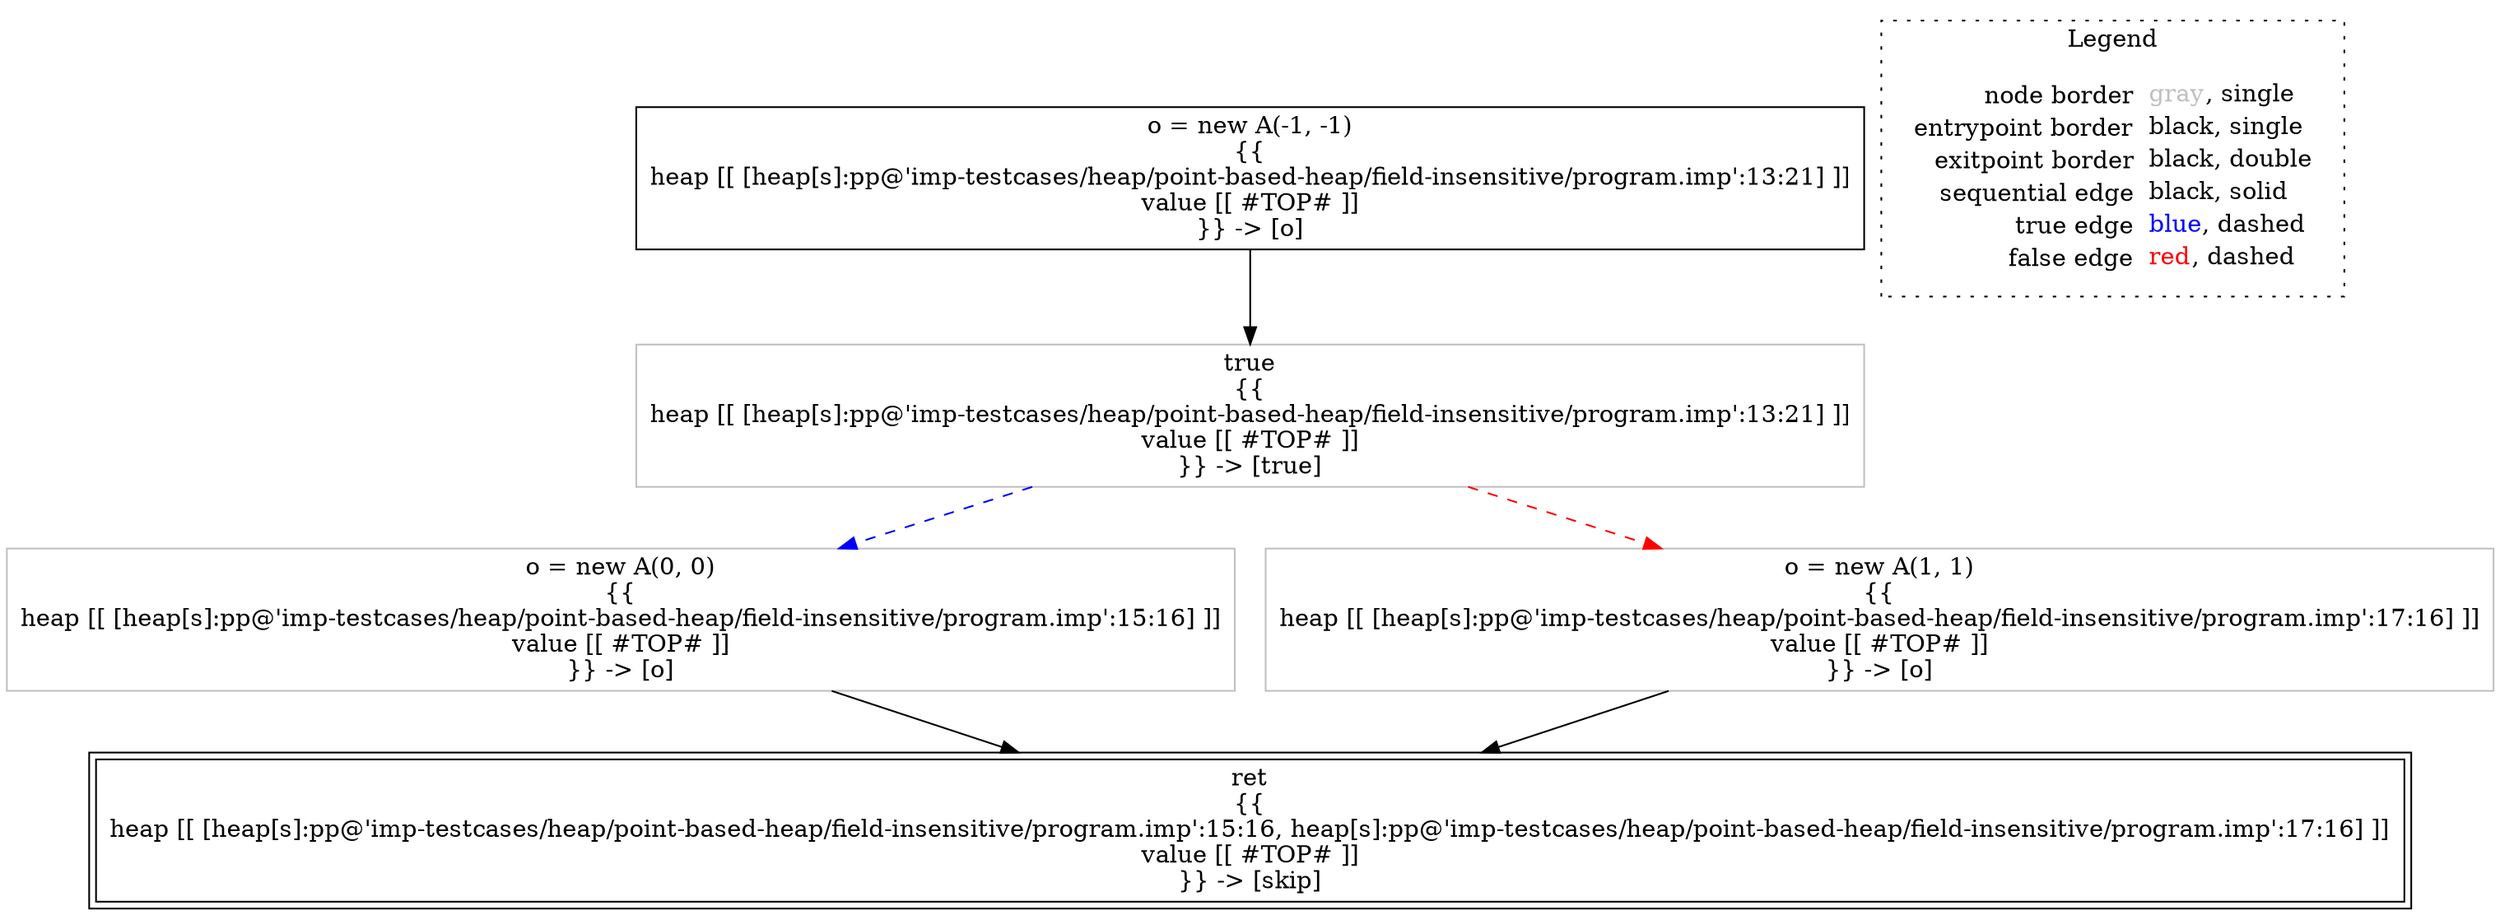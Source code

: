 digraph {
	"node0" [shape="rect",color="black",label=<o = new A(-1, -1)<BR/>{{<BR/>heap [[ [heap[s]:pp@'imp-testcases/heap/point-based-heap/field-insensitive/program.imp':13:21] ]]<BR/>value [[ #TOP# ]]<BR/>}} -&gt; [o]>];
	"node1" [shape="rect",color="gray",label=<true<BR/>{{<BR/>heap [[ [heap[s]:pp@'imp-testcases/heap/point-based-heap/field-insensitive/program.imp':13:21] ]]<BR/>value [[ #TOP# ]]<BR/>}} -&gt; [true]>];
	"node2" [shape="rect",color="gray",label=<o = new A(0, 0)<BR/>{{<BR/>heap [[ [heap[s]:pp@'imp-testcases/heap/point-based-heap/field-insensitive/program.imp':15:16] ]]<BR/>value [[ #TOP# ]]<BR/>}} -&gt; [o]>];
	"node3" [shape="rect",color="gray",label=<o = new A(1, 1)<BR/>{{<BR/>heap [[ [heap[s]:pp@'imp-testcases/heap/point-based-heap/field-insensitive/program.imp':17:16] ]]<BR/>value [[ #TOP# ]]<BR/>}} -&gt; [o]>];
	"node4" [shape="rect",color="black",peripheries="2",label=<ret<BR/>{{<BR/>heap [[ [heap[s]:pp@'imp-testcases/heap/point-based-heap/field-insensitive/program.imp':15:16, heap[s]:pp@'imp-testcases/heap/point-based-heap/field-insensitive/program.imp':17:16] ]]<BR/>value [[ #TOP# ]]<BR/>}} -&gt; [skip]>];
	"node1" -> "node2" [color="blue",style="dashed"];
	"node1" -> "node3" [color="red",style="dashed"];
	"node2" -> "node4" [color="black"];
	"node0" -> "node1" [color="black"];
	"node3" -> "node4" [color="black"];
subgraph cluster_legend {
	label="Legend";
	style=dotted;
	node [shape=plaintext];
	"legend" [label=<<table border="0" cellpadding="2" cellspacing="0" cellborder="0"><tr><td align="right">node border&nbsp;</td><td align="left"><font color="gray">gray</font>, single</td></tr><tr><td align="right">entrypoint border&nbsp;</td><td align="left"><font color="black">black</font>, single</td></tr><tr><td align="right">exitpoint border&nbsp;</td><td align="left"><font color="black">black</font>, double</td></tr><tr><td align="right">sequential edge&nbsp;</td><td align="left"><font color="black">black</font>, solid</td></tr><tr><td align="right">true edge&nbsp;</td><td align="left"><font color="blue">blue</font>, dashed</td></tr><tr><td align="right">false edge&nbsp;</td><td align="left"><font color="red">red</font>, dashed</td></tr></table>>];
}

}

